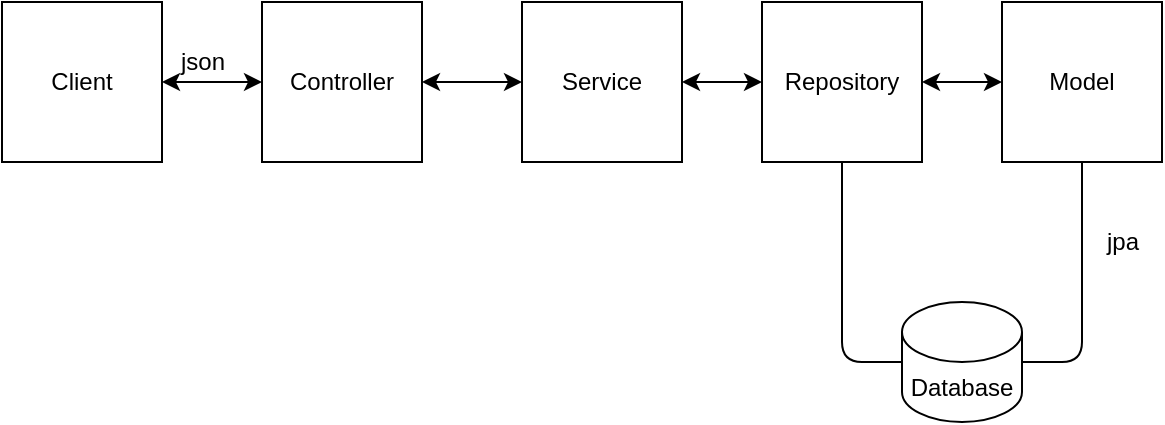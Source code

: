 <mxfile version="14.6.6" type="device"><diagram id="CfumNkUm_JZS-7rV0eWG" name="Page-1"><mxGraphModel dx="1278" dy="580" grid="1" gridSize="10" guides="1" tooltips="1" connect="1" arrows="1" fold="1" page="1" pageScale="1" pageWidth="827" pageHeight="1169" math="0" shadow="0"><root><mxCell id="0"/><mxCell id="1" parent="0"/><mxCell id="i_TL-CsG1FufJ8C2ijFq-1" value="Client" style="whiteSpace=wrap;html=1;aspect=fixed;" vertex="1" parent="1"><mxGeometry x="60" y="110" width="80" height="80" as="geometry"/></mxCell><mxCell id="i_TL-CsG1FufJ8C2ijFq-2" value="Controller" style="whiteSpace=wrap;html=1;aspect=fixed;" vertex="1" parent="1"><mxGeometry x="190" y="110" width="80" height="80" as="geometry"/></mxCell><mxCell id="i_TL-CsG1FufJ8C2ijFq-3" value="Service" style="whiteSpace=wrap;html=1;aspect=fixed;" vertex="1" parent="1"><mxGeometry x="320" y="110" width="80" height="80" as="geometry"/></mxCell><mxCell id="i_TL-CsG1FufJ8C2ijFq-4" value="Repository" style="whiteSpace=wrap;html=1;aspect=fixed;" vertex="1" parent="1"><mxGeometry x="440" y="110" width="80" height="80" as="geometry"/></mxCell><mxCell id="i_TL-CsG1FufJ8C2ijFq-5" value="Model" style="whiteSpace=wrap;html=1;aspect=fixed;" vertex="1" parent="1"><mxGeometry x="560" y="110" width="80" height="80" as="geometry"/></mxCell><mxCell id="i_TL-CsG1FufJ8C2ijFq-6" value="Database" style="shape=cylinder3;whiteSpace=wrap;html=1;boundedLbl=1;backgroundOutline=1;size=15;" vertex="1" parent="1"><mxGeometry x="510" y="260" width="60" height="60" as="geometry"/></mxCell><mxCell id="i_TL-CsG1FufJ8C2ijFq-7" value="" style="endArrow=none;html=1;entryX=0.5;entryY=1;entryDx=0;entryDy=0;exitX=0;exitY=0.5;exitDx=0;exitDy=0;exitPerimeter=0;" edge="1" parent="1" source="i_TL-CsG1FufJ8C2ijFq-6" target="i_TL-CsG1FufJ8C2ijFq-4"><mxGeometry width="50" height="50" relative="1" as="geometry"><mxPoint x="390" y="320" as="sourcePoint"/><mxPoint x="440" y="270" as="targetPoint"/><Array as="points"><mxPoint x="480" y="290"/></Array></mxGeometry></mxCell><mxCell id="i_TL-CsG1FufJ8C2ijFq-8" value="" style="endArrow=none;html=1;entryX=0.5;entryY=1;entryDx=0;entryDy=0;exitX=1;exitY=0.5;exitDx=0;exitDy=0;exitPerimeter=0;" edge="1" parent="1" source="i_TL-CsG1FufJ8C2ijFq-6" target="i_TL-CsG1FufJ8C2ijFq-5"><mxGeometry width="50" height="50" relative="1" as="geometry"><mxPoint x="390" y="320" as="sourcePoint"/><mxPoint x="440" y="270" as="targetPoint"/><Array as="points"><mxPoint x="600" y="290"/></Array></mxGeometry></mxCell><mxCell id="i_TL-CsG1FufJ8C2ijFq-9" value="" style="endArrow=classic;startArrow=classic;html=1;exitX=1;exitY=0.5;exitDx=0;exitDy=0;" edge="1" parent="1" source="i_TL-CsG1FufJ8C2ijFq-1" target="i_TL-CsG1FufJ8C2ijFq-2"><mxGeometry width="50" height="50" relative="1" as="geometry"><mxPoint x="390" y="320" as="sourcePoint"/><mxPoint x="440" y="270" as="targetPoint"/></mxGeometry></mxCell><mxCell id="i_TL-CsG1FufJ8C2ijFq-10" value="" style="endArrow=classic;startArrow=classic;html=1;exitX=1;exitY=0.5;exitDx=0;exitDy=0;entryX=0;entryY=0.5;entryDx=0;entryDy=0;" edge="1" parent="1" source="i_TL-CsG1FufJ8C2ijFq-2" target="i_TL-CsG1FufJ8C2ijFq-3"><mxGeometry width="50" height="50" relative="1" as="geometry"><mxPoint x="390" y="320" as="sourcePoint"/><mxPoint x="440" y="270" as="targetPoint"/></mxGeometry></mxCell><mxCell id="i_TL-CsG1FufJ8C2ijFq-11" value="" style="endArrow=classic;startArrow=classic;html=1;exitX=1;exitY=0.5;exitDx=0;exitDy=0;entryX=0;entryY=0.5;entryDx=0;entryDy=0;" edge="1" parent="1" source="i_TL-CsG1FufJ8C2ijFq-3" target="i_TL-CsG1FufJ8C2ijFq-4"><mxGeometry width="50" height="50" relative="1" as="geometry"><mxPoint x="390" y="320" as="sourcePoint"/><mxPoint x="440" y="270" as="targetPoint"/></mxGeometry></mxCell><mxCell id="i_TL-CsG1FufJ8C2ijFq-12" value="" style="endArrow=classic;startArrow=classic;html=1;exitX=1;exitY=0.5;exitDx=0;exitDy=0;entryX=0;entryY=0.5;entryDx=0;entryDy=0;" edge="1" parent="1" source="i_TL-CsG1FufJ8C2ijFq-4" target="i_TL-CsG1FufJ8C2ijFq-5"><mxGeometry width="50" height="50" relative="1" as="geometry"><mxPoint x="390" y="320" as="sourcePoint"/><mxPoint x="440" y="270" as="targetPoint"/></mxGeometry></mxCell><mxCell id="i_TL-CsG1FufJ8C2ijFq-13" value="json" style="text;html=1;align=center;verticalAlign=middle;resizable=0;points=[];autosize=1;strokeColor=none;" vertex="1" parent="1"><mxGeometry x="140" y="130" width="40" height="20" as="geometry"/></mxCell><mxCell id="i_TL-CsG1FufJ8C2ijFq-14" value="jpa" style="text;html=1;align=center;verticalAlign=middle;resizable=0;points=[];autosize=1;strokeColor=none;" vertex="1" parent="1"><mxGeometry x="605" y="220" width="30" height="20" as="geometry"/></mxCell></root></mxGraphModel></diagram></mxfile>